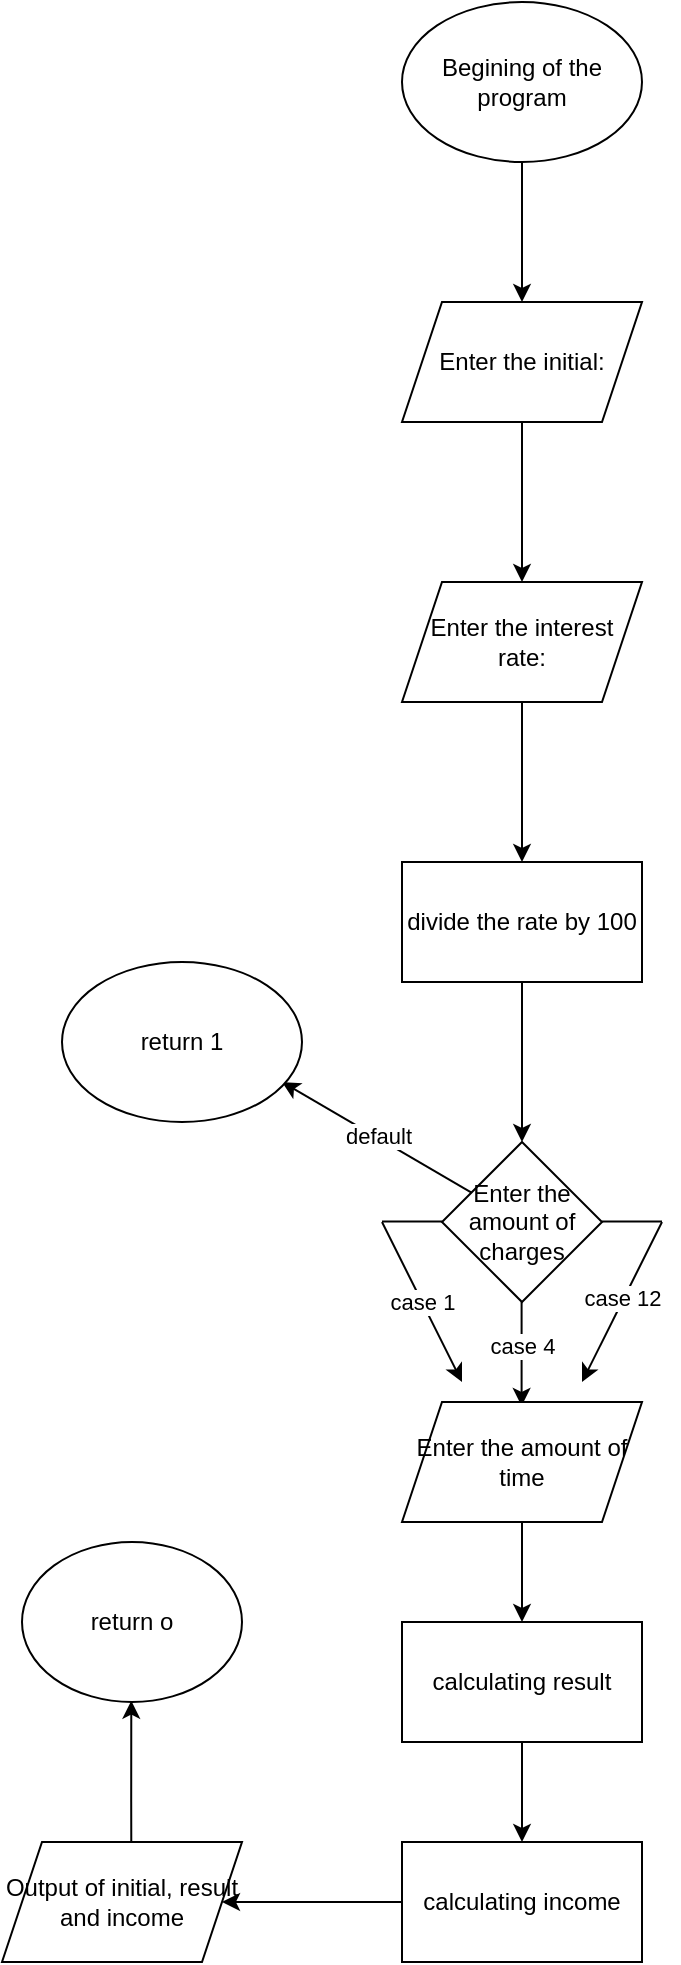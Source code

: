 <mxfile version="24.7.17">
  <diagram name="Сторінка-1" id="PTxrk3vO0zgb0Zn6yELJ">
    <mxGraphModel dx="913" dy="484" grid="1" gridSize="10" guides="1" tooltips="1" connect="1" arrows="1" fold="1" page="1" pageScale="1" pageWidth="827" pageHeight="1169" math="0" shadow="0">
      <root>
        <mxCell id="0" />
        <mxCell id="1" parent="0" />
        <mxCell id="3ElYdLrJ8FRYU3eH5m6_-3" value="" style="edgeStyle=orthogonalEdgeStyle;rounded=0;orthogonalLoop=1;jettySize=auto;html=1;" edge="1" parent="1" source="3ElYdLrJ8FRYU3eH5m6_-1" target="3ElYdLrJ8FRYU3eH5m6_-2">
          <mxGeometry relative="1" as="geometry" />
        </mxCell>
        <mxCell id="3ElYdLrJ8FRYU3eH5m6_-1" value="Begining of the program" style="ellipse;whiteSpace=wrap;html=1;" vertex="1" parent="1">
          <mxGeometry x="430" y="80" width="120" height="80" as="geometry" />
        </mxCell>
        <mxCell id="3ElYdLrJ8FRYU3eH5m6_-5" value="" style="edgeStyle=orthogonalEdgeStyle;rounded=0;orthogonalLoop=1;jettySize=auto;html=1;" edge="1" parent="1" source="3ElYdLrJ8FRYU3eH5m6_-2" target="3ElYdLrJ8FRYU3eH5m6_-4">
          <mxGeometry relative="1" as="geometry" />
        </mxCell>
        <mxCell id="3ElYdLrJ8FRYU3eH5m6_-2" value="Enter the initial:" style="shape=parallelogram;perimeter=parallelogramPerimeter;whiteSpace=wrap;html=1;fixedSize=1;" vertex="1" parent="1">
          <mxGeometry x="430" y="230" width="120" height="60" as="geometry" />
        </mxCell>
        <mxCell id="3ElYdLrJ8FRYU3eH5m6_-7" value="" style="edgeStyle=orthogonalEdgeStyle;rounded=0;orthogonalLoop=1;jettySize=auto;html=1;" edge="1" parent="1">
          <mxGeometry relative="1" as="geometry">
            <mxPoint x="450" y="430" as="sourcePoint" />
            <mxPoint x="490" y="510" as="targetPoint" />
            <Array as="points">
              <mxPoint x="490" y="430" />
            </Array>
          </mxGeometry>
        </mxCell>
        <mxCell id="3ElYdLrJ8FRYU3eH5m6_-4" value="Enter the interest rate:" style="shape=parallelogram;perimeter=parallelogramPerimeter;whiteSpace=wrap;html=1;fixedSize=1;" vertex="1" parent="1">
          <mxGeometry x="430" y="370" width="120" height="60" as="geometry" />
        </mxCell>
        <mxCell id="3ElYdLrJ8FRYU3eH5m6_-9" value="" style="edgeStyle=orthogonalEdgeStyle;rounded=0;orthogonalLoop=1;jettySize=auto;html=1;" edge="1" parent="1" source="3ElYdLrJ8FRYU3eH5m6_-6">
          <mxGeometry relative="1" as="geometry">
            <mxPoint x="490" y="650" as="targetPoint" />
          </mxGeometry>
        </mxCell>
        <mxCell id="3ElYdLrJ8FRYU3eH5m6_-6" value="divide the rate by 100" style="whiteSpace=wrap;html=1;" vertex="1" parent="1">
          <mxGeometry x="430" y="510" width="120" height="60" as="geometry" />
        </mxCell>
        <mxCell id="3ElYdLrJ8FRYU3eH5m6_-12" value="Enter the amount of charges" style="rhombus;whiteSpace=wrap;html=1;" vertex="1" parent="1">
          <mxGeometry x="450" y="650" width="80" height="80" as="geometry" />
        </mxCell>
        <mxCell id="3ElYdLrJ8FRYU3eH5m6_-13" value="" style="endArrow=classic;html=1;rounded=0;" edge="1" parent="1">
          <mxGeometry width="50" height="50" relative="1" as="geometry">
            <mxPoint x="489.8" y="730" as="sourcePoint" />
            <mxPoint x="489.8" y="781.959" as="targetPoint" />
          </mxGeometry>
        </mxCell>
        <mxCell id="3ElYdLrJ8FRYU3eH5m6_-21" value="case 4" style="edgeLabel;html=1;align=center;verticalAlign=middle;resizable=0;points=[];" vertex="1" connectable="0" parent="3ElYdLrJ8FRYU3eH5m6_-13">
          <mxGeometry x="-0.176" relative="1" as="geometry">
            <mxPoint as="offset" />
          </mxGeometry>
        </mxCell>
        <mxCell id="3ElYdLrJ8FRYU3eH5m6_-14" value="" style="endArrow=none;html=1;rounded=0;" edge="1" parent="1">
          <mxGeometry width="50" height="50" relative="1" as="geometry">
            <mxPoint x="450" y="689.8" as="sourcePoint" />
            <mxPoint x="420" y="689.8" as="targetPoint" />
          </mxGeometry>
        </mxCell>
        <mxCell id="3ElYdLrJ8FRYU3eH5m6_-15" value="" style="endArrow=none;html=1;rounded=0;" edge="1" parent="1">
          <mxGeometry width="50" height="50" relative="1" as="geometry">
            <mxPoint x="560" y="689.8" as="sourcePoint" />
            <mxPoint x="530" y="689.8" as="targetPoint" />
          </mxGeometry>
        </mxCell>
        <mxCell id="3ElYdLrJ8FRYU3eH5m6_-16" value="" style="endArrow=classic;html=1;rounded=0;" edge="1" parent="1">
          <mxGeometry width="50" height="50" relative="1" as="geometry">
            <mxPoint x="560" y="690" as="sourcePoint" />
            <mxPoint x="520" y="770" as="targetPoint" />
          </mxGeometry>
        </mxCell>
        <mxCell id="3ElYdLrJ8FRYU3eH5m6_-22" value="case 12" style="edgeLabel;html=1;align=center;verticalAlign=middle;resizable=0;points=[];" vertex="1" connectable="0" parent="3ElYdLrJ8FRYU3eH5m6_-16">
          <mxGeometry x="-0.053" y="-1" relative="1" as="geometry">
            <mxPoint as="offset" />
          </mxGeometry>
        </mxCell>
        <mxCell id="3ElYdLrJ8FRYU3eH5m6_-17" value="" style="endArrow=classic;html=1;rounded=0;" edge="1" parent="1">
          <mxGeometry width="50" height="50" relative="1" as="geometry">
            <mxPoint x="420" y="690" as="sourcePoint" />
            <mxPoint x="460" y="770" as="targetPoint" />
          </mxGeometry>
        </mxCell>
        <mxCell id="3ElYdLrJ8FRYU3eH5m6_-20" value="case 1" style="edgeLabel;html=1;align=center;verticalAlign=middle;resizable=0;points=[];" vertex="1" connectable="0" parent="3ElYdLrJ8FRYU3eH5m6_-17">
          <mxGeometry x="-0.011" relative="1" as="geometry">
            <mxPoint as="offset" />
          </mxGeometry>
        </mxCell>
        <mxCell id="3ElYdLrJ8FRYU3eH5m6_-18" value="" style="endArrow=classic;html=1;rounded=0;" edge="1" parent="1" source="3ElYdLrJ8FRYU3eH5m6_-12">
          <mxGeometry width="50" height="50" relative="1" as="geometry">
            <mxPoint x="450" y="640" as="sourcePoint" />
            <mxPoint x="370" y="620" as="targetPoint" />
          </mxGeometry>
        </mxCell>
        <mxCell id="3ElYdLrJ8FRYU3eH5m6_-19" value="default" style="edgeLabel;html=1;align=center;verticalAlign=middle;resizable=0;points=[];" vertex="1" connectable="0" parent="3ElYdLrJ8FRYU3eH5m6_-18">
          <mxGeometry x="0.004" y="-1" relative="1" as="geometry">
            <mxPoint as="offset" />
          </mxGeometry>
        </mxCell>
        <mxCell id="3ElYdLrJ8FRYU3eH5m6_-23" value="return 1" style="ellipse;whiteSpace=wrap;html=1;" vertex="1" parent="1">
          <mxGeometry x="260" y="560" width="120" height="80" as="geometry" />
        </mxCell>
        <mxCell id="3ElYdLrJ8FRYU3eH5m6_-26" value="" style="edgeStyle=orthogonalEdgeStyle;rounded=0;orthogonalLoop=1;jettySize=auto;html=1;" edge="1" parent="1" source="3ElYdLrJ8FRYU3eH5m6_-24">
          <mxGeometry relative="1" as="geometry">
            <mxPoint x="490" y="890" as="targetPoint" />
          </mxGeometry>
        </mxCell>
        <mxCell id="3ElYdLrJ8FRYU3eH5m6_-24" value="Enter the amount of time" style="shape=parallelogram;perimeter=parallelogramPerimeter;whiteSpace=wrap;html=1;fixedSize=1;" vertex="1" parent="1">
          <mxGeometry x="430" y="780" width="120" height="60" as="geometry" />
        </mxCell>
        <mxCell id="3ElYdLrJ8FRYU3eH5m6_-29" value="" style="edgeStyle=orthogonalEdgeStyle;rounded=0;orthogonalLoop=1;jettySize=auto;html=1;" edge="1" parent="1" source="3ElYdLrJ8FRYU3eH5m6_-25">
          <mxGeometry relative="1" as="geometry">
            <mxPoint x="490" y="1000" as="targetPoint" />
          </mxGeometry>
        </mxCell>
        <mxCell id="3ElYdLrJ8FRYU3eH5m6_-25" value="calculating result" style="whiteSpace=wrap;html=1;" vertex="1" parent="1">
          <mxGeometry x="430" y="890" width="120" height="60" as="geometry" />
        </mxCell>
        <mxCell id="3ElYdLrJ8FRYU3eH5m6_-31" value="" style="edgeStyle=orthogonalEdgeStyle;rounded=0;orthogonalLoop=1;jettySize=auto;html=1;" edge="1" parent="1" source="3ElYdLrJ8FRYU3eH5m6_-28" target="3ElYdLrJ8FRYU3eH5m6_-30">
          <mxGeometry relative="1" as="geometry" />
        </mxCell>
        <mxCell id="3ElYdLrJ8FRYU3eH5m6_-28" value="calculating income" style="whiteSpace=wrap;html=1;" vertex="1" parent="1">
          <mxGeometry x="430" y="1000" width="120" height="60" as="geometry" />
        </mxCell>
        <mxCell id="3ElYdLrJ8FRYU3eH5m6_-33" value="" style="edgeStyle=orthogonalEdgeStyle;rounded=0;orthogonalLoop=1;jettySize=auto;html=1;" edge="1" parent="1">
          <mxGeometry relative="1" as="geometry">
            <mxPoint x="294.64" y="1000" as="sourcePoint" />
            <mxPoint x="294.64" y="929.333" as="targetPoint" />
            <Array as="points">
              <mxPoint x="294.64" y="980" />
              <mxPoint x="294.64" y="980" />
            </Array>
          </mxGeometry>
        </mxCell>
        <mxCell id="3ElYdLrJ8FRYU3eH5m6_-30" value="Output of initial, result and income" style="shape=parallelogram;perimeter=parallelogramPerimeter;whiteSpace=wrap;html=1;fixedSize=1;" vertex="1" parent="1">
          <mxGeometry x="230" y="1000" width="120" height="60" as="geometry" />
        </mxCell>
        <mxCell id="3ElYdLrJ8FRYU3eH5m6_-32" value="return o" style="ellipse;whiteSpace=wrap;html=1;" vertex="1" parent="1">
          <mxGeometry x="240" y="850" width="110" height="80" as="geometry" />
        </mxCell>
      </root>
    </mxGraphModel>
  </diagram>
</mxfile>
